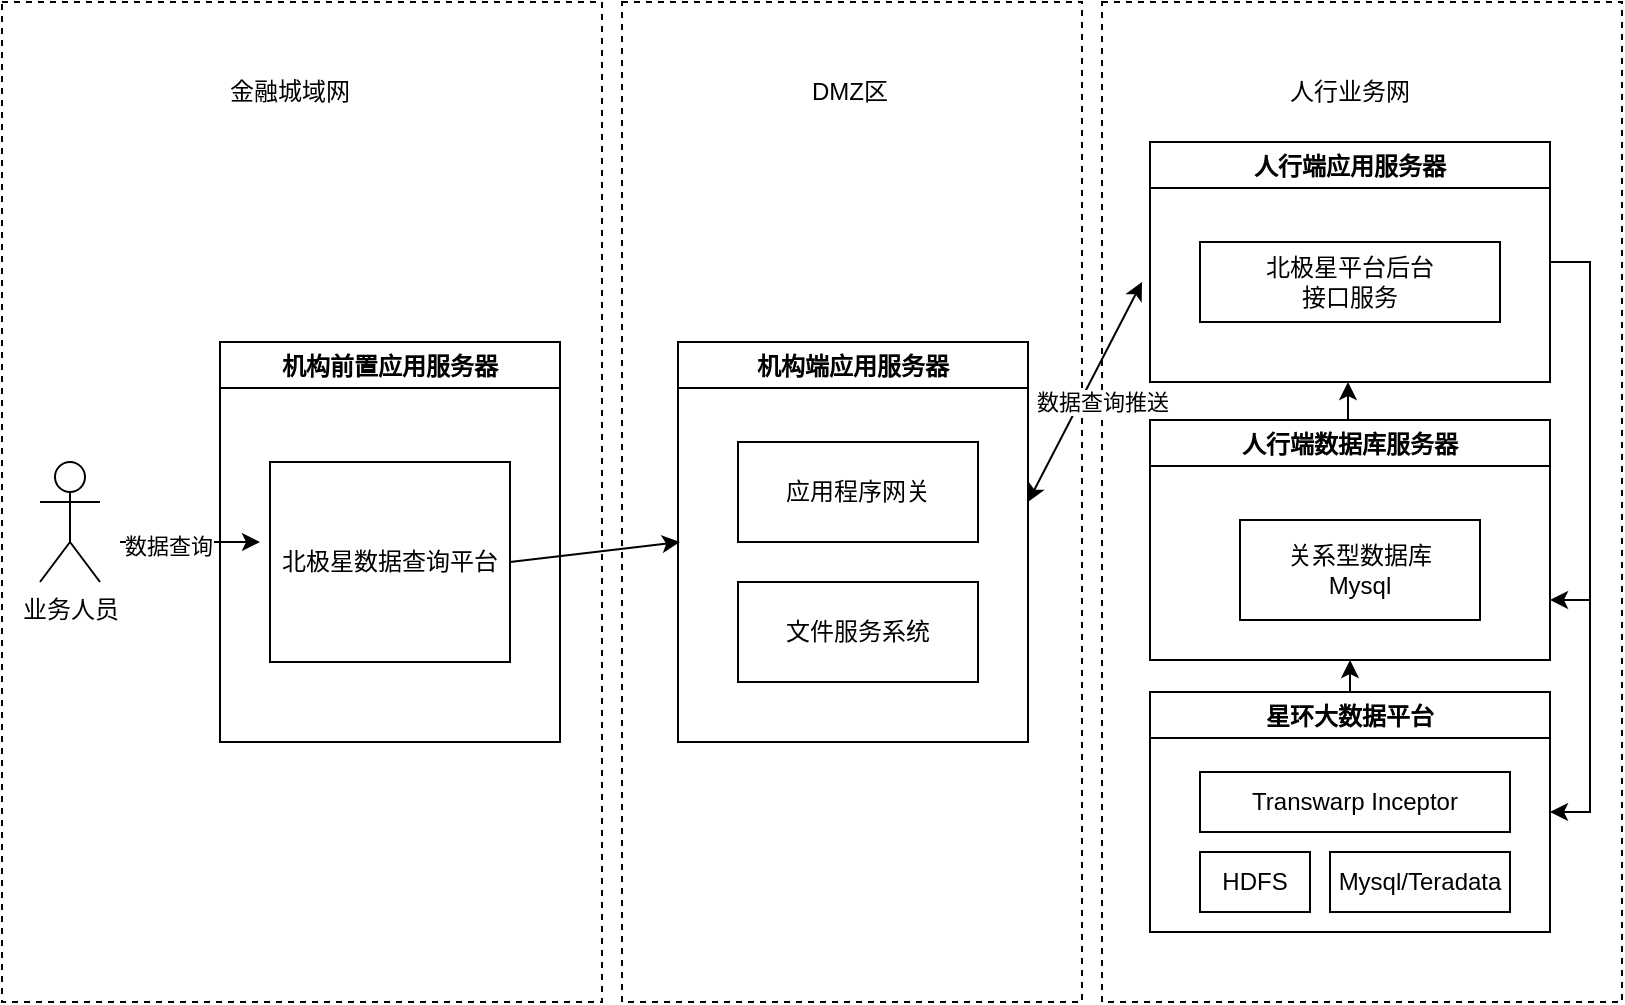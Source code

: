 <mxfile version="20.4.0" type="github">
  <diagram id="M5F1hp7uvuzeiIw6k6TS" name="第 1 页">
    <mxGraphModel dx="1422" dy="716" grid="1" gridSize="10" guides="1" tooltips="1" connect="1" arrows="1" fold="1" page="1" pageScale="1" pageWidth="827" pageHeight="1169" math="0" shadow="0">
      <root>
        <mxCell id="0" />
        <mxCell id="1" parent="0" />
        <mxCell id="Wuoafag_e7uJaNjNSKO9-63" value="" style="rounded=0;whiteSpace=wrap;html=1;dashed=1;" vertex="1" parent="1">
          <mxGeometry x="560" y="90" width="260" height="500" as="geometry" />
        </mxCell>
        <mxCell id="Wuoafag_e7uJaNjNSKO9-60" value="" style="rounded=0;whiteSpace=wrap;html=1;dashed=1;" vertex="1" parent="1">
          <mxGeometry x="320" y="90" width="230" height="500" as="geometry" />
        </mxCell>
        <mxCell id="Wuoafag_e7uJaNjNSKO9-59" value="" style="rounded=0;whiteSpace=wrap;html=1;dashed=1;" vertex="1" parent="1">
          <mxGeometry x="10" y="90" width="300" height="500" as="geometry" />
        </mxCell>
        <mxCell id="Wuoafag_e7uJaNjNSKO9-17" value="金融城域网" style="text;html=1;strokeColor=none;fillColor=none;align=center;verticalAlign=middle;whiteSpace=wrap;rounded=0;" vertex="1" parent="1">
          <mxGeometry x="109" y="120" width="90" height="30" as="geometry" />
        </mxCell>
        <mxCell id="Wuoafag_e7uJaNjNSKO9-18" value="DMZ区" style="text;html=1;strokeColor=none;fillColor=none;align=center;verticalAlign=middle;whiteSpace=wrap;rounded=0;" vertex="1" parent="1">
          <mxGeometry x="389" y="120" width="90" height="30" as="geometry" />
        </mxCell>
        <mxCell id="Wuoafag_e7uJaNjNSKO9-19" value="人行业务网" style="text;html=1;strokeColor=none;fillColor=none;align=center;verticalAlign=middle;whiteSpace=wrap;rounded=0;" vertex="1" parent="1">
          <mxGeometry x="639" y="120" width="90" height="30" as="geometry" />
        </mxCell>
        <mxCell id="Wuoafag_e7uJaNjNSKO9-21" value="业务人员" style="shape=umlActor;verticalLabelPosition=bottom;verticalAlign=top;html=1;outlineConnect=0;" vertex="1" parent="1">
          <mxGeometry x="29" y="320" width="30" height="60" as="geometry" />
        </mxCell>
        <mxCell id="Wuoafag_e7uJaNjNSKO9-23" value="机构端应用服务器" style="swimlane;" vertex="1" parent="1">
          <mxGeometry x="348" y="260" width="175" height="200" as="geometry" />
        </mxCell>
        <mxCell id="Wuoafag_e7uJaNjNSKO9-24" value="应用程序网关" style="whiteSpace=wrap;html=1;" vertex="1" parent="Wuoafag_e7uJaNjNSKO9-23">
          <mxGeometry x="30" y="50" width="120" height="50" as="geometry" />
        </mxCell>
        <mxCell id="Wuoafag_e7uJaNjNSKO9-42" value="文件服务系统" style="whiteSpace=wrap;html=1;" vertex="1" parent="Wuoafag_e7uJaNjNSKO9-23">
          <mxGeometry x="30" y="120" width="120" height="50" as="geometry" />
        </mxCell>
        <mxCell id="Wuoafag_e7uJaNjNSKO9-31" value="机构前置应用服务器" style="swimlane;" vertex="1" parent="1">
          <mxGeometry x="119" y="260" width="170" height="200" as="geometry" />
        </mxCell>
        <mxCell id="Wuoafag_e7uJaNjNSKO9-32" value="北极星数据查询平台" style="whiteSpace=wrap;html=1;" vertex="1" parent="Wuoafag_e7uJaNjNSKO9-31">
          <mxGeometry x="25" y="60" width="120" height="100" as="geometry" />
        </mxCell>
        <mxCell id="Wuoafag_e7uJaNjNSKO9-33" value="" style="endArrow=classic;html=1;rounded=0;" edge="1" parent="1">
          <mxGeometry width="50" height="50" relative="1" as="geometry">
            <mxPoint x="69" y="360" as="sourcePoint" />
            <mxPoint x="139" y="360" as="targetPoint" />
          </mxGeometry>
        </mxCell>
        <mxCell id="Wuoafag_e7uJaNjNSKO9-56" value="数据查询" style="edgeLabel;html=1;align=center;verticalAlign=middle;resizable=0;points=[];" vertex="1" connectable="0" parent="Wuoafag_e7uJaNjNSKO9-33">
          <mxGeometry x="-0.314" y="-2" relative="1" as="geometry">
            <mxPoint as="offset" />
          </mxGeometry>
        </mxCell>
        <mxCell id="Wuoafag_e7uJaNjNSKO9-34" value="" style="endArrow=classic;html=1;rounded=0;exitX=1;exitY=0.5;exitDx=0;exitDy=0;" edge="1" parent="1" source="Wuoafag_e7uJaNjNSKO9-32">
          <mxGeometry width="50" height="50" relative="1" as="geometry">
            <mxPoint x="279" y="340" as="sourcePoint" />
            <mxPoint x="349" y="360" as="targetPoint" />
          </mxGeometry>
        </mxCell>
        <mxCell id="Wuoafag_e7uJaNjNSKO9-47" style="edgeStyle=orthogonalEdgeStyle;rounded=0;orthogonalLoop=1;jettySize=auto;html=1;exitX=1;exitY=0.5;exitDx=0;exitDy=0;entryX=1;entryY=0.75;entryDx=0;entryDy=0;" edge="1" parent="1" source="Wuoafag_e7uJaNjNSKO9-37" target="Wuoafag_e7uJaNjNSKO9-38">
          <mxGeometry relative="1" as="geometry" />
        </mxCell>
        <mxCell id="Wuoafag_e7uJaNjNSKO9-50" style="edgeStyle=orthogonalEdgeStyle;rounded=0;orthogonalLoop=1;jettySize=auto;html=1;exitX=1;exitY=0.5;exitDx=0;exitDy=0;entryX=1;entryY=0.5;entryDx=0;entryDy=0;" edge="1" parent="1" source="Wuoafag_e7uJaNjNSKO9-37" target="Wuoafag_e7uJaNjNSKO9-39">
          <mxGeometry relative="1" as="geometry" />
        </mxCell>
        <mxCell id="Wuoafag_e7uJaNjNSKO9-37" value="人行端应用服务器" style="swimlane;" vertex="1" parent="1">
          <mxGeometry x="584" y="160" width="200" height="120" as="geometry" />
        </mxCell>
        <mxCell id="Wuoafag_e7uJaNjNSKO9-40" value="北极星平台后台&lt;br&gt;接口服务" style="whiteSpace=wrap;html=1;" vertex="1" parent="Wuoafag_e7uJaNjNSKO9-37">
          <mxGeometry x="25" y="50" width="150" height="40" as="geometry" />
        </mxCell>
        <mxCell id="Wuoafag_e7uJaNjNSKO9-53" style="edgeStyle=orthogonalEdgeStyle;rounded=0;orthogonalLoop=1;jettySize=auto;html=1;exitX=0.25;exitY=0;exitDx=0;exitDy=0;entryX=0.25;entryY=1;entryDx=0;entryDy=0;" edge="1" parent="1">
          <mxGeometry relative="1" as="geometry">
            <mxPoint x="683" y="299" as="sourcePoint" />
            <mxPoint x="683" y="280" as="targetPoint" />
          </mxGeometry>
        </mxCell>
        <mxCell id="Wuoafag_e7uJaNjNSKO9-38" value="人行端数据库服务器" style="swimlane;" vertex="1" parent="1">
          <mxGeometry x="584" y="299" width="200" height="120" as="geometry" />
        </mxCell>
        <mxCell id="Wuoafag_e7uJaNjNSKO9-41" value="关系型数据库&lt;br&gt;Mysql" style="whiteSpace=wrap;html=1;" vertex="1" parent="Wuoafag_e7uJaNjNSKO9-38">
          <mxGeometry x="45" y="50" width="120" height="50" as="geometry" />
        </mxCell>
        <mxCell id="Wuoafag_e7uJaNjNSKO9-55" style="edgeStyle=orthogonalEdgeStyle;rounded=0;orthogonalLoop=1;jettySize=auto;html=1;exitX=0.5;exitY=0;exitDx=0;exitDy=0;entryX=0.5;entryY=1;entryDx=0;entryDy=0;" edge="1" parent="1" source="Wuoafag_e7uJaNjNSKO9-39" target="Wuoafag_e7uJaNjNSKO9-38">
          <mxGeometry relative="1" as="geometry" />
        </mxCell>
        <mxCell id="Wuoafag_e7uJaNjNSKO9-39" value="星环大数据平台" style="swimlane;" vertex="1" parent="1">
          <mxGeometry x="584" y="435" width="200" height="120" as="geometry" />
        </mxCell>
        <mxCell id="Wuoafag_e7uJaNjNSKO9-43" value="Transwarp Inceptor" style="whiteSpace=wrap;html=1;" vertex="1" parent="Wuoafag_e7uJaNjNSKO9-39">
          <mxGeometry x="25" y="40" width="155" height="30" as="geometry" />
        </mxCell>
        <mxCell id="Wuoafag_e7uJaNjNSKO9-44" value="HDFS" style="whiteSpace=wrap;html=1;" vertex="1" parent="Wuoafag_e7uJaNjNSKO9-39">
          <mxGeometry x="25" y="80" width="55" height="30" as="geometry" />
        </mxCell>
        <mxCell id="Wuoafag_e7uJaNjNSKO9-45" value="Mysql/Teradata" style="whiteSpace=wrap;html=1;" vertex="1" parent="Wuoafag_e7uJaNjNSKO9-39">
          <mxGeometry x="90" y="80" width="90" height="30" as="geometry" />
        </mxCell>
        <mxCell id="Wuoafag_e7uJaNjNSKO9-57" value="" style="endArrow=classic;startArrow=classic;html=1;rounded=0;" edge="1" parent="1">
          <mxGeometry width="50" height="50" relative="1" as="geometry">
            <mxPoint x="523" y="340" as="sourcePoint" />
            <mxPoint x="580" y="230" as="targetPoint" />
          </mxGeometry>
        </mxCell>
        <mxCell id="Wuoafag_e7uJaNjNSKO9-58" value="数据查询推送" style="edgeLabel;html=1;align=center;verticalAlign=middle;resizable=0;points=[];" vertex="1" connectable="0" parent="Wuoafag_e7uJaNjNSKO9-57">
          <mxGeometry x="0.328" y="2" relative="1" as="geometry">
            <mxPoint x="1" y="24" as="offset" />
          </mxGeometry>
        </mxCell>
      </root>
    </mxGraphModel>
  </diagram>
</mxfile>
